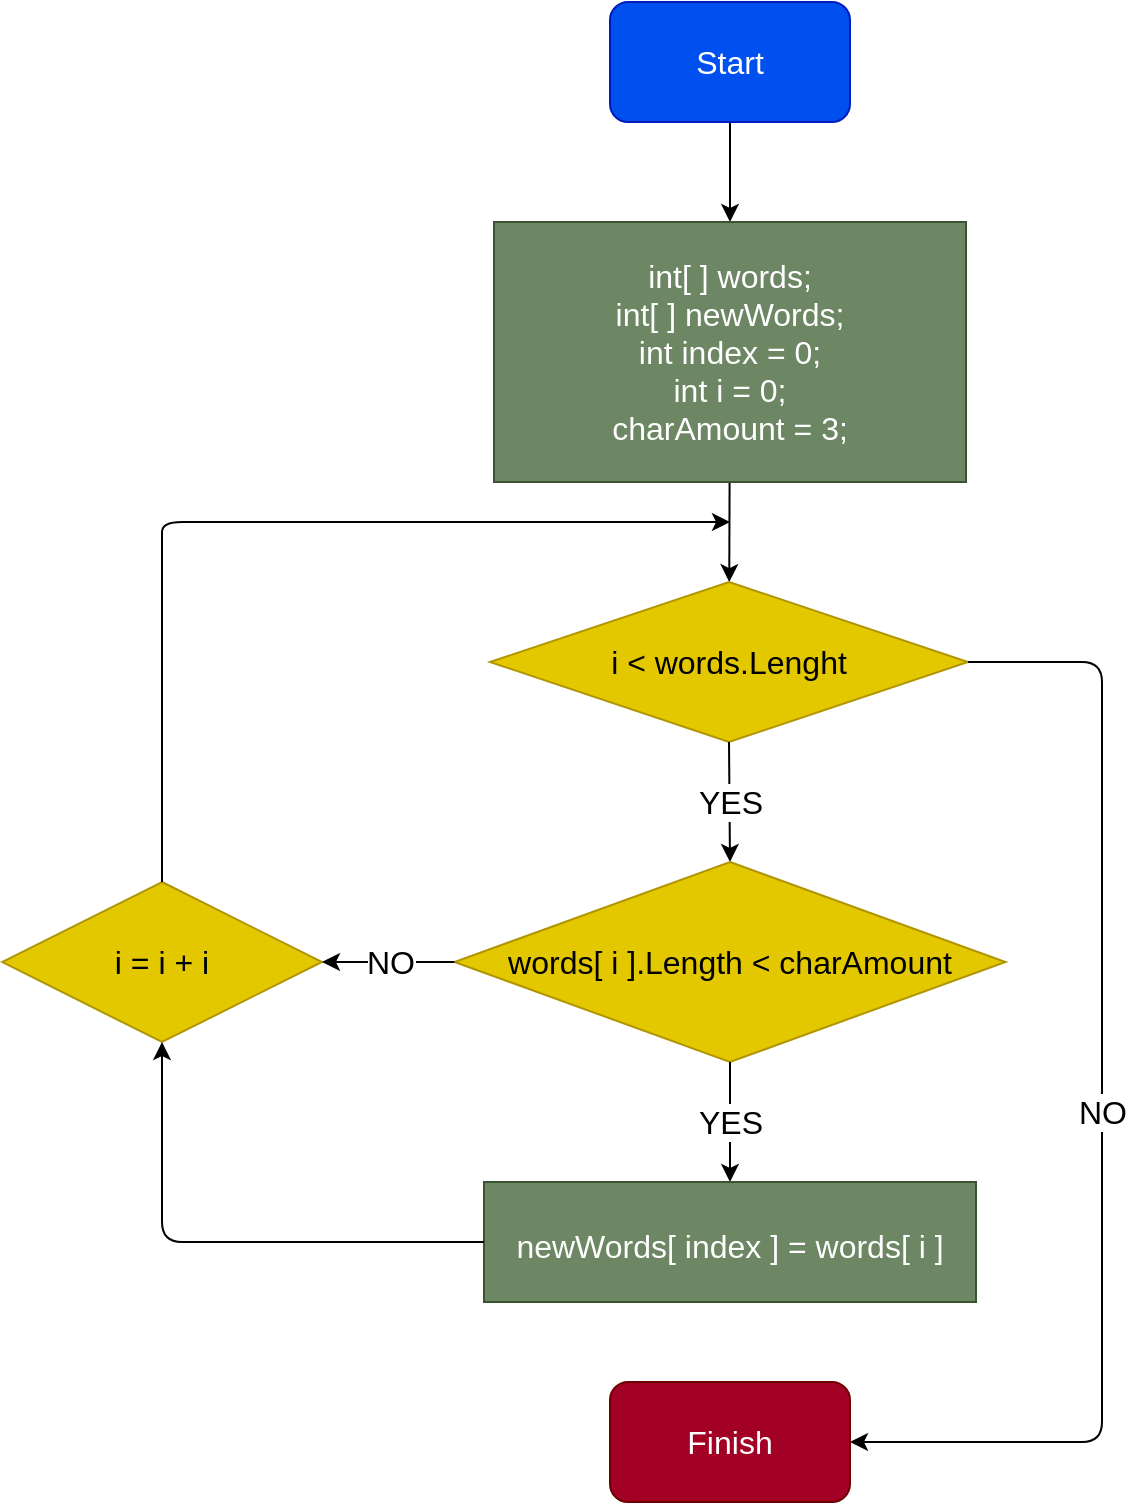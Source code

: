 <mxfile>
    <diagram id="sxdL-SIrUghaJEa_GAe_" name="Page-1">
        <mxGraphModel dx="820" dy="452" grid="1" gridSize="10" guides="1" tooltips="1" connect="1" arrows="1" fold="1" page="1" pageScale="1" pageWidth="827" pageHeight="1169" math="0" shadow="0">
            <root>
                <mxCell id="0"/>
                <mxCell id="1" parent="0"/>
                <mxCell id="6" value="" style="edgeStyle=none;html=1;" edge="1" parent="1" source="2" target="5">
                    <mxGeometry relative="1" as="geometry"/>
                </mxCell>
                <mxCell id="2" value="Start" style="rounded=1;whiteSpace=wrap;html=1;fontSize=16;fillColor=#0050ef;fontColor=#ffffff;strokeColor=#001DBC;" parent="1" vertex="1">
                    <mxGeometry x="354" y="40" width="120" height="60" as="geometry"/>
                </mxCell>
                <mxCell id="8" value="" style="edgeStyle=none;html=1;fontSize=16;" edge="1" parent="1" source="5" target="7">
                    <mxGeometry relative="1" as="geometry"/>
                </mxCell>
                <mxCell id="5" value="int[ ] words;&lt;br&gt;int[ ] newWords;&lt;br&gt;int index = 0;&lt;br&gt;int i = 0;&lt;br&gt;charAmount = 3;" style="rounded=0;whiteSpace=wrap;html=1;fontSize=16;fillColor=#6d8764;fontColor=#ffffff;strokeColor=#3A5431;" vertex="1" parent="1">
                    <mxGeometry x="296" y="150" width="236" height="130" as="geometry"/>
                </mxCell>
                <mxCell id="7" value="i &amp;lt; words.Lenght" style="rhombus;whiteSpace=wrap;html=1;fontSize=16;rounded=0;fillColor=#e3c800;strokeColor=#B09500;fontColor=#000000;" vertex="1" parent="1">
                    <mxGeometry x="294" y="330" width="239" height="80" as="geometry"/>
                </mxCell>
                <mxCell id="9" value="" style="endArrow=classic;html=1;fontSize=16;exitX=0.5;exitY=1;exitDx=0;exitDy=0;entryX=0.5;entryY=0;entryDx=0;entryDy=0;" edge="1" parent="1" source="7" target="12">
                    <mxGeometry relative="1" as="geometry">
                        <mxPoint x="220" y="540" as="sourcePoint"/>
                        <mxPoint x="414" y="470" as="targetPoint"/>
                    </mxGeometry>
                </mxCell>
                <mxCell id="10" value="YES" style="edgeLabel;resizable=0;html=1;align=center;verticalAlign=middle;fontSize=16;" connectable="0" vertex="1" parent="9">
                    <mxGeometry relative="1" as="geometry"/>
                </mxCell>
                <mxCell id="12" value="words[ i ].Length &amp;lt; charAmount" style="rhombus;whiteSpace=wrap;html=1;fontSize=16;rounded=0;fillColor=#e3c800;fontColor=#000000;strokeColor=#B09500;" vertex="1" parent="1">
                    <mxGeometry x="276.25" y="470" width="275.5" height="100" as="geometry"/>
                </mxCell>
                <mxCell id="14" value="" style="endArrow=classic;html=1;fontSize=16;exitX=0.5;exitY=1;exitDx=0;exitDy=0;" edge="1" parent="1" source="12">
                    <mxGeometry relative="1" as="geometry">
                        <mxPoint x="270" y="700" as="sourcePoint"/>
                        <mxPoint x="414" y="630" as="targetPoint"/>
                    </mxGeometry>
                </mxCell>
                <mxCell id="15" value="YES" style="edgeLabel;resizable=0;html=1;align=center;verticalAlign=middle;fontSize=16;" connectable="0" vertex="1" parent="14">
                    <mxGeometry relative="1" as="geometry"/>
                </mxCell>
                <mxCell id="16" value="&lt;font style=&quot;font-size: 16px&quot;&gt;newWords[ index ] = words[ i ]&lt;/font&gt;" style="whiteSpace=wrap;html=1;fontSize=23;fillColor=#6d8764;fontColor=#ffffff;strokeColor=#3A5431;" vertex="1" parent="1">
                    <mxGeometry x="291" y="630" width="246" height="60" as="geometry"/>
                </mxCell>
                <mxCell id="17" value="i = i + i" style="rhombus;whiteSpace=wrap;html=1;fontSize=16;fillColor=#e3c800;fontColor=#000000;strokeColor=#B09500;" vertex="1" parent="1">
                    <mxGeometry x="50" y="480" width="160" height="80" as="geometry"/>
                </mxCell>
                <mxCell id="18" value="" style="endArrow=classic;html=1;fontSize=16;exitX=0;exitY=0.5;exitDx=0;exitDy=0;" edge="1" parent="1" source="12" target="17">
                    <mxGeometry relative="1" as="geometry">
                        <mxPoint x="110" y="660" as="sourcePoint"/>
                        <mxPoint x="210" y="660" as="targetPoint"/>
                    </mxGeometry>
                </mxCell>
                <mxCell id="19" value="NO" style="edgeLabel;resizable=0;html=1;align=center;verticalAlign=middle;fontSize=16;" connectable="0" vertex="1" parent="18">
                    <mxGeometry relative="1" as="geometry"/>
                </mxCell>
                <mxCell id="20" value="" style="endArrow=classic;html=1;fontSize=16;exitX=0.5;exitY=0;exitDx=0;exitDy=0;" edge="1" parent="1" source="17">
                    <mxGeometry width="50" height="50" relative="1" as="geometry">
                        <mxPoint x="200" y="430" as="sourcePoint"/>
                        <mxPoint x="414" y="300" as="targetPoint"/>
                        <Array as="points">
                            <mxPoint x="130" y="320"/>
                            <mxPoint x="130" y="300"/>
                        </Array>
                    </mxGeometry>
                </mxCell>
                <mxCell id="21" value="" style="endArrow=classic;html=1;fontSize=16;exitX=0;exitY=0.5;exitDx=0;exitDy=0;entryX=0.5;entryY=1;entryDx=0;entryDy=0;" edge="1" parent="1" source="16" target="17">
                    <mxGeometry width="50" height="50" relative="1" as="geometry">
                        <mxPoint x="170" y="690" as="sourcePoint"/>
                        <mxPoint x="220" y="640" as="targetPoint"/>
                        <Array as="points">
                            <mxPoint x="130" y="660"/>
                        </Array>
                    </mxGeometry>
                </mxCell>
                <mxCell id="22" value="" style="endArrow=classic;html=1;fontSize=16;exitX=1;exitY=0.5;exitDx=0;exitDy=0;entryX=1;entryY=0.5;entryDx=0;entryDy=0;" edge="1" parent="1" source="7" target="24">
                    <mxGeometry relative="1" as="geometry">
                        <mxPoint x="560" y="410" as="sourcePoint"/>
                        <mxPoint x="660" y="671" as="targetPoint"/>
                        <Array as="points">
                            <mxPoint x="600" y="370"/>
                            <mxPoint x="600" y="760"/>
                        </Array>
                    </mxGeometry>
                </mxCell>
                <mxCell id="23" value="NO" style="edgeLabel;resizable=0;html=1;align=center;verticalAlign=middle;fontSize=16;" connectable="0" vertex="1" parent="22">
                    <mxGeometry relative="1" as="geometry"/>
                </mxCell>
                <mxCell id="24" value="Finish" style="rounded=1;whiteSpace=wrap;html=1;fontSize=16;fillColor=#a20025;fontColor=#ffffff;strokeColor=#6F0000;" vertex="1" parent="1">
                    <mxGeometry x="354" y="730" width="120" height="60" as="geometry"/>
                </mxCell>
            </root>
        </mxGraphModel>
    </diagram>
</mxfile>